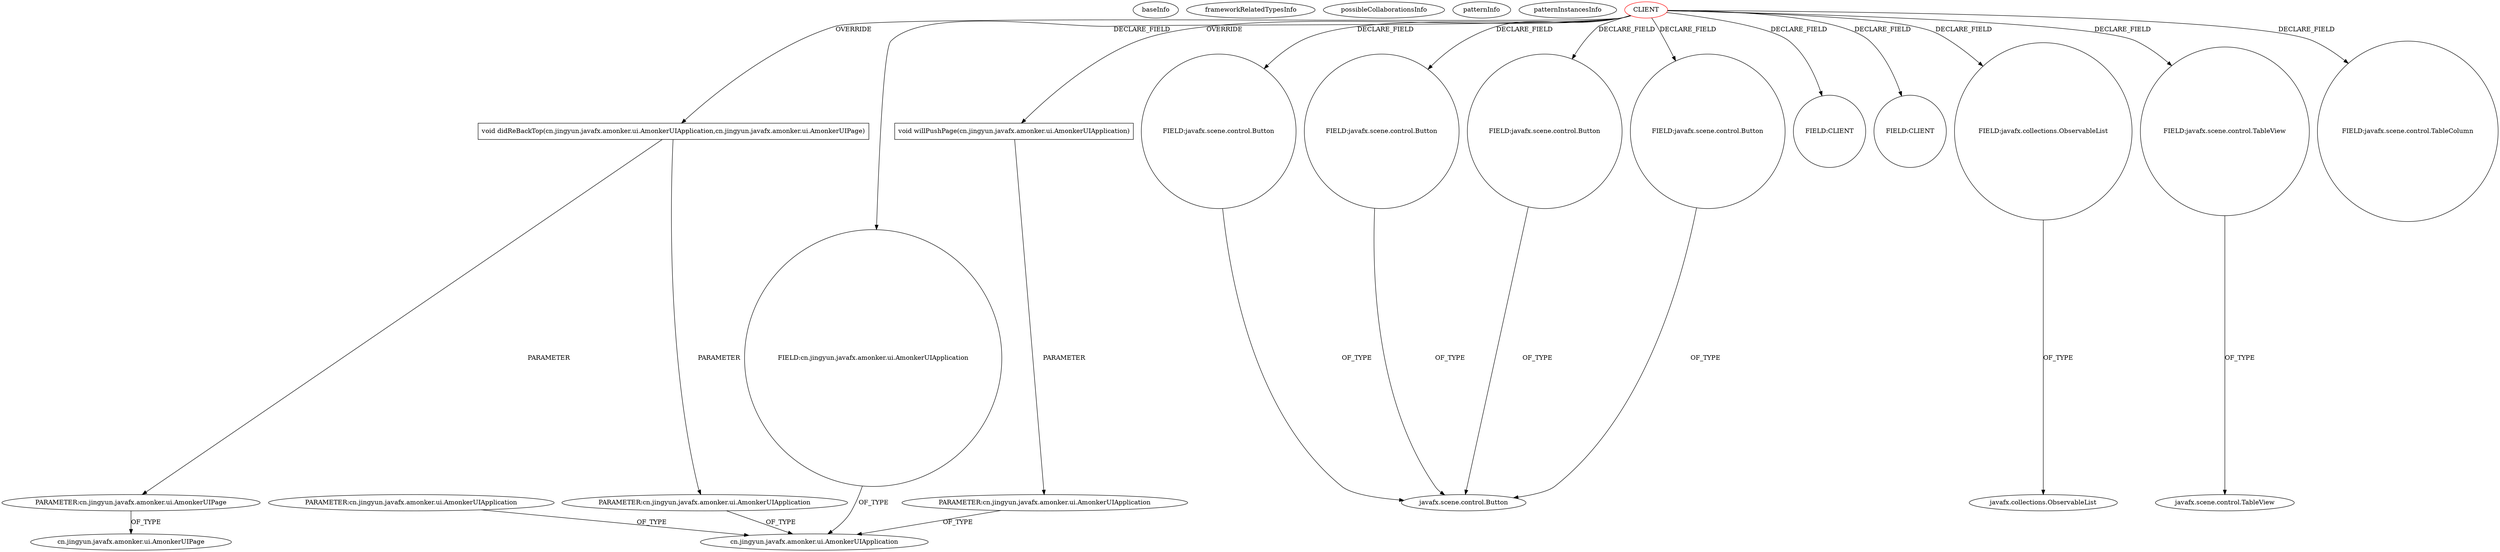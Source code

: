 digraph {
baseInfo[graphId=3895,category="pattern",isAnonymous=false,possibleRelation=false]
frameworkRelatedTypesInfo[]
possibleCollaborationsInfo[]
patternInfo[frequency=2.0,patternRootClient=0]
patternInstancesInfo[0="amonker-Trans~/amonker-Trans/Trans-master/src/cn/jingyun/trans/FFmpegArgumentsManagerPane.java~FFmpegArgumentsManagerPane~1846",1="amonker-Trans~/amonker-Trans/Trans-master/src/cn/jingyun/trans/MainPane.java~MainPane~1847"]
38[label="void willPushPage(cn.jingyun.javafx.amonker.ui.AmonkerUIApplication)",vertexType="OVERRIDING_METHOD_DECLARATION",isFrameworkType=false,shape=box]
39[label="PARAMETER:cn.jingyun.javafx.amonker.ui.AmonkerUIApplication",vertexType="PARAMETER_DECLARATION",isFrameworkType=false]
7[label="cn.jingyun.javafx.amonker.ui.AmonkerUIApplication",vertexType="FRAMEWORK_CLASS_TYPE",isFrameworkType=false]
45[label="PARAMETER:cn.jingyun.javafx.amonker.ui.AmonkerUIApplication",vertexType="PARAMETER_DECLARATION",isFrameworkType=false]
42[label="PARAMETER:cn.jingyun.javafx.amonker.ui.AmonkerUIApplication",vertexType="PARAMETER_DECLARATION",isFrameworkType=false]
0[label="CLIENT",vertexType="ROOT_CLIENT_CLASS_DECLARATION",isFrameworkType=false,color=red]
16[label="FIELD:javafx.scene.control.Button",vertexType="FIELD_DECLARATION",isFrameworkType=false,shape=circle]
12[label="FIELD:javafx.scene.control.Button",vertexType="FIELD_DECLARATION",isFrameworkType=false,shape=circle]
10[label="FIELD:javafx.scene.control.Button",vertexType="FIELD_DECLARATION",isFrameworkType=false,shape=circle]
14[label="FIELD:javafx.scene.control.Button",vertexType="FIELD_DECLARATION",isFrameworkType=false,shape=circle]
18[label="FIELD:CLIENT",vertexType="FIELD_DECLARATION",isFrameworkType=false,shape=circle]
25[label="FIELD:CLIENT",vertexType="FIELD_DECLARATION",isFrameworkType=false,shape=circle]
8[label="FIELD:javafx.collections.ObservableList",vertexType="FIELD_DECLARATION",isFrameworkType=false,shape=circle]
9[label="javafx.collections.ObservableList",vertexType="FRAMEWORK_INTERFACE_TYPE",isFrameworkType=false]
11[label="javafx.scene.control.Button",vertexType="FRAMEWORK_CLASS_TYPE",isFrameworkType=false]
6[label="FIELD:cn.jingyun.javafx.amonker.ui.AmonkerUIApplication",vertexType="FIELD_DECLARATION",isFrameworkType=false,shape=circle]
30[label="FIELD:javafx.scene.control.TableView",vertexType="FIELD_DECLARATION",isFrameworkType=false,shape=circle]
31[label="javafx.scene.control.TableView",vertexType="FRAMEWORK_CLASS_TYPE",isFrameworkType=false]
44[label="void didReBackTop(cn.jingyun.javafx.amonker.ui.AmonkerUIApplication,cn.jingyun.javafx.amonker.ui.AmonkerUIPage)",vertexType="OVERRIDING_METHOD_DECLARATION",isFrameworkType=false,shape=box]
47[label="PARAMETER:cn.jingyun.javafx.amonker.ui.AmonkerUIPage",vertexType="PARAMETER_DECLARATION",isFrameworkType=false]
5[label="cn.jingyun.javafx.amonker.ui.AmonkerUIPage",vertexType="FRAMEWORK_CLASS_TYPE",isFrameworkType=false]
32[label="FIELD:javafx.scene.control.TableColumn",vertexType="FIELD_DECLARATION",isFrameworkType=false,shape=circle]
45->7[label="OF_TYPE"]
14->11[label="OF_TYPE"]
12->11[label="OF_TYPE"]
0->25[label="DECLARE_FIELD"]
16->11[label="OF_TYPE"]
44->47[label="PARAMETER"]
39->7[label="OF_TYPE"]
0->44[label="OVERRIDE"]
8->9[label="OF_TYPE"]
0->6[label="DECLARE_FIELD"]
38->39[label="PARAMETER"]
30->31[label="OF_TYPE"]
0->12[label="DECLARE_FIELD"]
0->8[label="DECLARE_FIELD"]
6->7[label="OF_TYPE"]
0->38[label="OVERRIDE"]
44->45[label="PARAMETER"]
0->10[label="DECLARE_FIELD"]
42->7[label="OF_TYPE"]
0->32[label="DECLARE_FIELD"]
47->5[label="OF_TYPE"]
10->11[label="OF_TYPE"]
0->14[label="DECLARE_FIELD"]
0->18[label="DECLARE_FIELD"]
0->16[label="DECLARE_FIELD"]
0->30[label="DECLARE_FIELD"]
}
